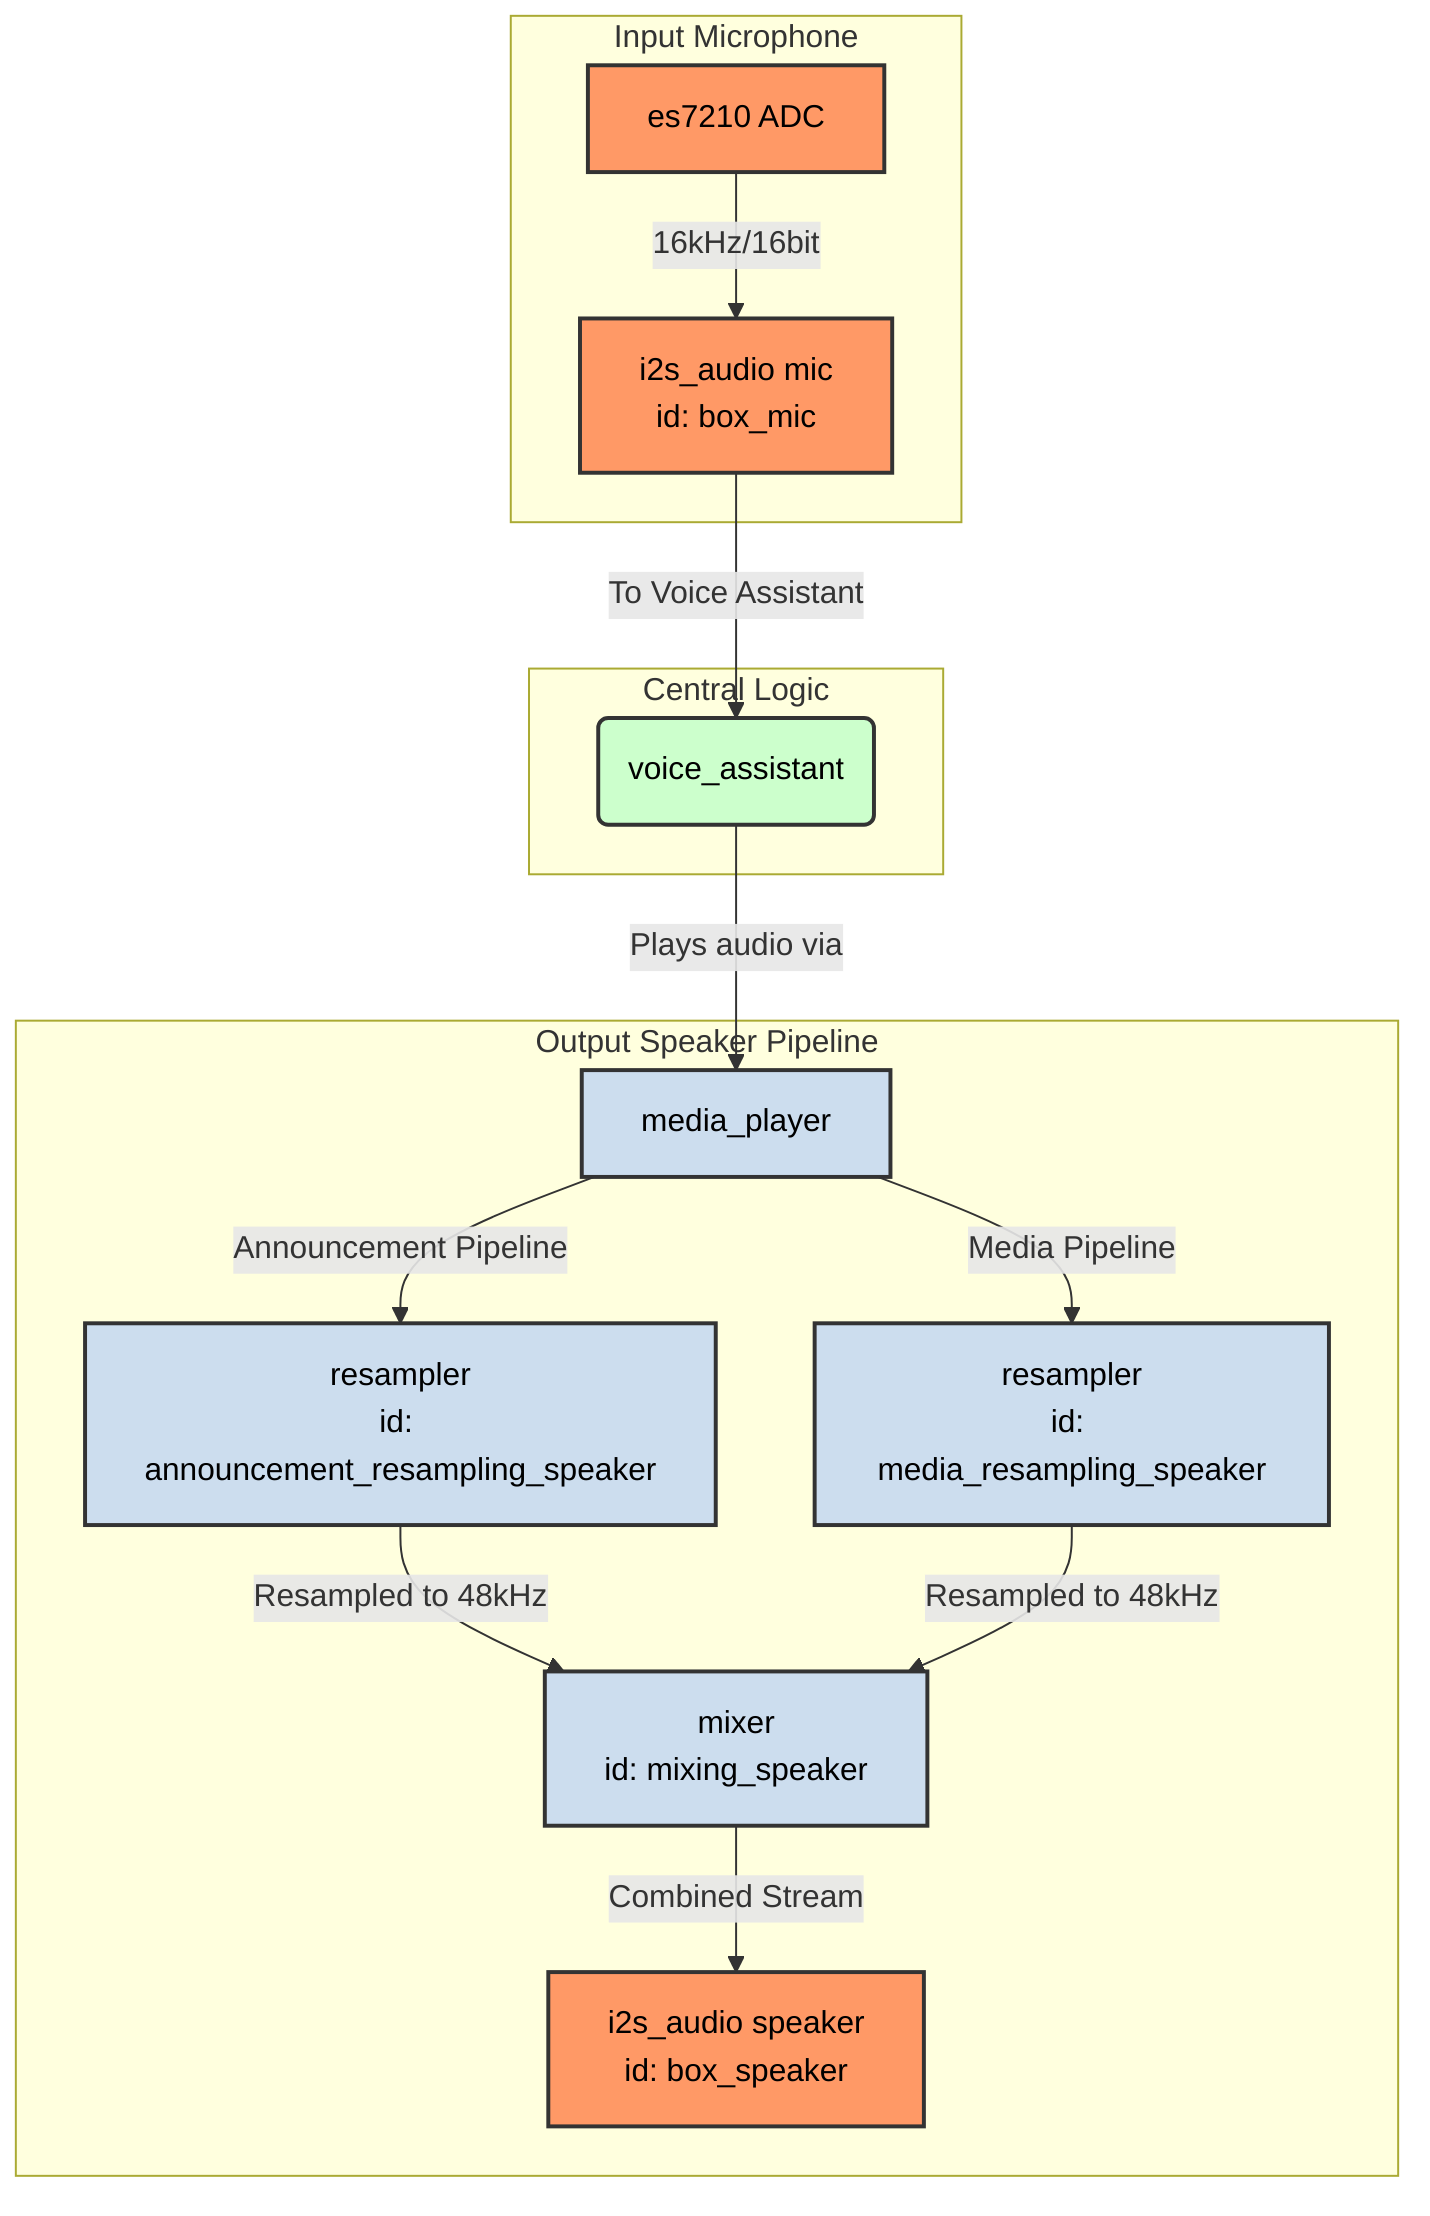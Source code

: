 %% ---- Audio Pipeline ---- %%
graph TD
    subgraph "Input Microphone"
        ADC[es7210 ADC]
        MIC[i2s_audio mic<br/>id: box_mic]
    end

    subgraph "Output Speaker Pipeline"
        MEDIA[media_player]
        ARS[resampler<br/>id: announcement_resampling_speaker]
        MRS[resampler<br/>id: media_resampling_speaker]
        MIX[mixer<br/>id: mixing_speaker]
        SPK_HW[i2s_audio speaker<br/>id: box_speaker]
    end

    subgraph "Central Logic"
        VA(voice_assistant)
    end

    %% --- Connections --- %%
    ADC -->|"16kHz/16bit"| MIC
    MIC -->|"To Voice Assistant"| VA
    MEDIA --"Announcement Pipeline"--> ARS
    MEDIA --"Media Pipeline"--> MRS
    ARS & MRS -->|"Resampled to 48kHz"| MIX
    MIX -->|"Combined Stream"| SPK_HW
    VA -->|"Plays audio via"| MEDIA

    class ADC,MIC,SPK_HW hardware
    class MEDIA,ARS,MRS,MIX component
    class VA logic

    %% --- Styling --- %%
    classDef component fill:#cde,stroke:#333,stroke-width:2px,color:#000
    classDef hardware fill:#f96,stroke:#333,stroke-width:2px,color:#000
    classDef logic fill:#cfc,stroke:#333,stroke-width:2px,color:#000
    classDef trigger fill:#fdf,stroke:#333,stroke-width:2px,color:#000
    classDef io fill:#fec,stroke:#333,stroke-width:2px,color:#000